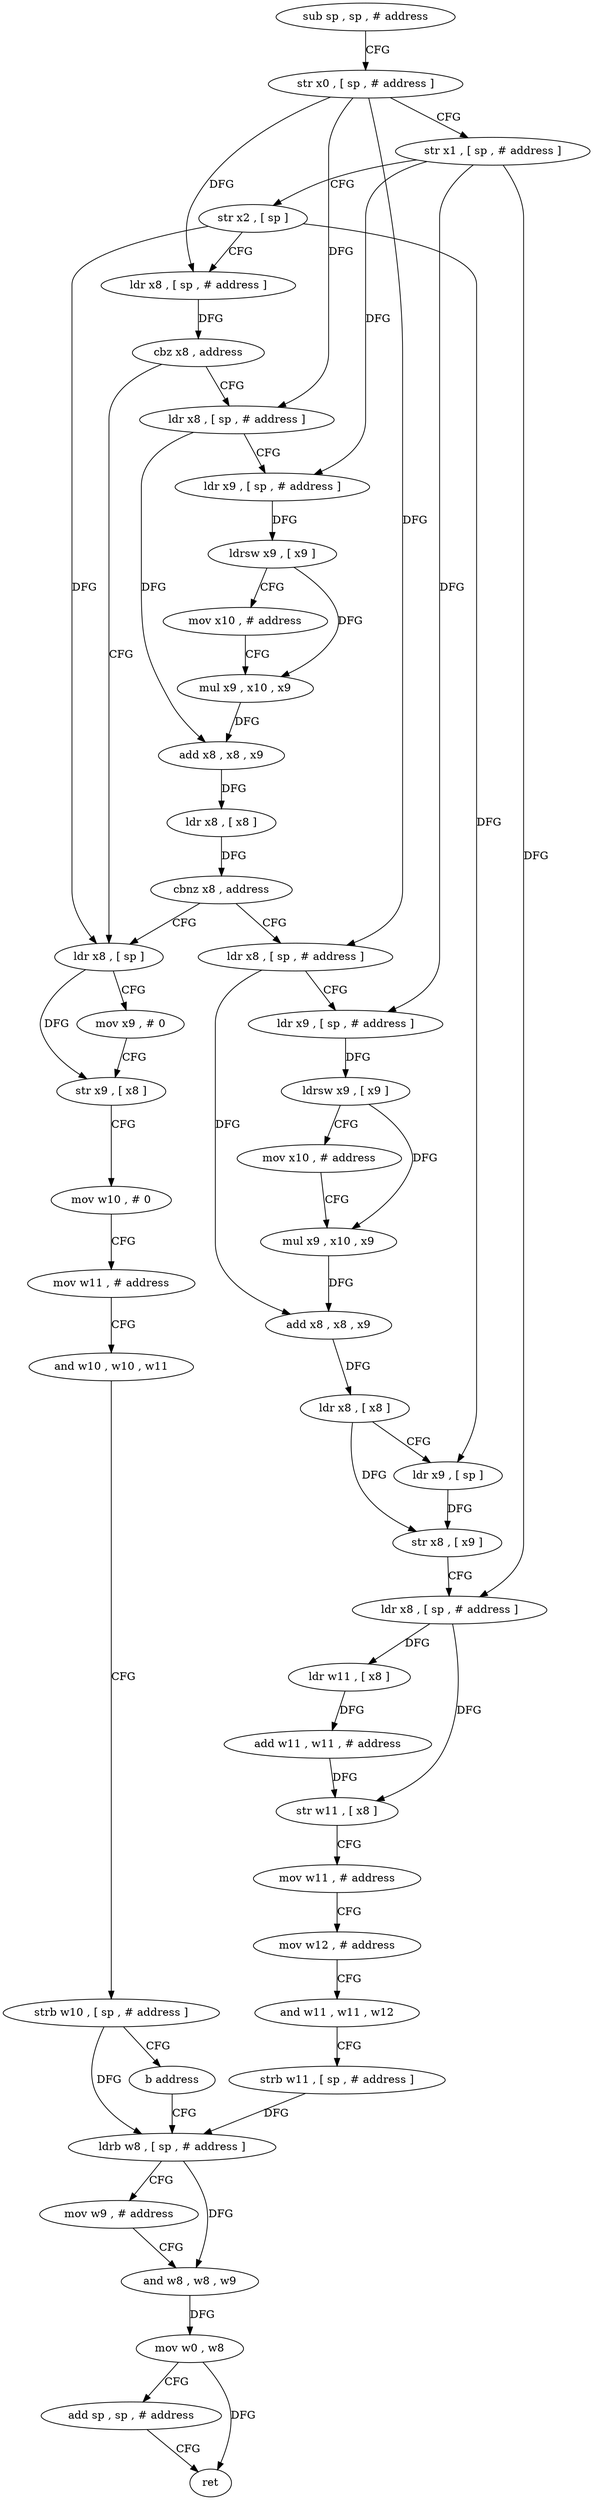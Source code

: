 digraph "func" {
"4284856" [label = "sub sp , sp , # address" ]
"4284860" [label = "str x0 , [ sp , # address ]" ]
"4284864" [label = "str x1 , [ sp , # address ]" ]
"4284868" [label = "str x2 , [ sp ]" ]
"4284872" [label = "ldr x8 , [ sp , # address ]" ]
"4284876" [label = "cbz x8 , address" ]
"4284912" [label = "ldr x8 , [ sp ]" ]
"4284880" [label = "ldr x8 , [ sp , # address ]" ]
"4284916" [label = "mov x9 , # 0" ]
"4284920" [label = "str x9 , [ x8 ]" ]
"4284924" [label = "mov w10 , # 0" ]
"4284928" [label = "mov w11 , # address" ]
"4284932" [label = "and w10 , w10 , w11" ]
"4284936" [label = "strb w10 , [ sp , # address ]" ]
"4284940" [label = "b address" ]
"4285012" [label = "ldrb w8 , [ sp , # address ]" ]
"4284884" [label = "ldr x9 , [ sp , # address ]" ]
"4284888" [label = "ldrsw x9 , [ x9 ]" ]
"4284892" [label = "mov x10 , # address" ]
"4284896" [label = "mul x9 , x10 , x9" ]
"4284900" [label = "add x8 , x8 , x9" ]
"4284904" [label = "ldr x8 , [ x8 ]" ]
"4284908" [label = "cbnz x8 , address" ]
"4284944" [label = "ldr x8 , [ sp , # address ]" ]
"4285016" [label = "mov w9 , # address" ]
"4285020" [label = "and w8 , w8 , w9" ]
"4285024" [label = "mov w0 , w8" ]
"4285028" [label = "add sp , sp , # address" ]
"4285032" [label = "ret" ]
"4284948" [label = "ldr x9 , [ sp , # address ]" ]
"4284952" [label = "ldrsw x9 , [ x9 ]" ]
"4284956" [label = "mov x10 , # address" ]
"4284960" [label = "mul x9 , x10 , x9" ]
"4284964" [label = "add x8 , x8 , x9" ]
"4284968" [label = "ldr x8 , [ x8 ]" ]
"4284972" [label = "ldr x9 , [ sp ]" ]
"4284976" [label = "str x8 , [ x9 ]" ]
"4284980" [label = "ldr x8 , [ sp , # address ]" ]
"4284984" [label = "ldr w11 , [ x8 ]" ]
"4284988" [label = "add w11 , w11 , # address" ]
"4284992" [label = "str w11 , [ x8 ]" ]
"4284996" [label = "mov w11 , # address" ]
"4285000" [label = "mov w12 , # address" ]
"4285004" [label = "and w11 , w11 , w12" ]
"4285008" [label = "strb w11 , [ sp , # address ]" ]
"4284856" -> "4284860" [ label = "CFG" ]
"4284860" -> "4284864" [ label = "CFG" ]
"4284860" -> "4284872" [ label = "DFG" ]
"4284860" -> "4284880" [ label = "DFG" ]
"4284860" -> "4284944" [ label = "DFG" ]
"4284864" -> "4284868" [ label = "CFG" ]
"4284864" -> "4284884" [ label = "DFG" ]
"4284864" -> "4284948" [ label = "DFG" ]
"4284864" -> "4284980" [ label = "DFG" ]
"4284868" -> "4284872" [ label = "CFG" ]
"4284868" -> "4284912" [ label = "DFG" ]
"4284868" -> "4284972" [ label = "DFG" ]
"4284872" -> "4284876" [ label = "DFG" ]
"4284876" -> "4284912" [ label = "CFG" ]
"4284876" -> "4284880" [ label = "CFG" ]
"4284912" -> "4284916" [ label = "CFG" ]
"4284912" -> "4284920" [ label = "DFG" ]
"4284880" -> "4284884" [ label = "CFG" ]
"4284880" -> "4284900" [ label = "DFG" ]
"4284916" -> "4284920" [ label = "CFG" ]
"4284920" -> "4284924" [ label = "CFG" ]
"4284924" -> "4284928" [ label = "CFG" ]
"4284928" -> "4284932" [ label = "CFG" ]
"4284932" -> "4284936" [ label = "CFG" ]
"4284936" -> "4284940" [ label = "CFG" ]
"4284936" -> "4285012" [ label = "DFG" ]
"4284940" -> "4285012" [ label = "CFG" ]
"4285012" -> "4285016" [ label = "CFG" ]
"4285012" -> "4285020" [ label = "DFG" ]
"4284884" -> "4284888" [ label = "DFG" ]
"4284888" -> "4284892" [ label = "CFG" ]
"4284888" -> "4284896" [ label = "DFG" ]
"4284892" -> "4284896" [ label = "CFG" ]
"4284896" -> "4284900" [ label = "DFG" ]
"4284900" -> "4284904" [ label = "DFG" ]
"4284904" -> "4284908" [ label = "DFG" ]
"4284908" -> "4284944" [ label = "CFG" ]
"4284908" -> "4284912" [ label = "CFG" ]
"4284944" -> "4284948" [ label = "CFG" ]
"4284944" -> "4284964" [ label = "DFG" ]
"4285016" -> "4285020" [ label = "CFG" ]
"4285020" -> "4285024" [ label = "DFG" ]
"4285024" -> "4285028" [ label = "CFG" ]
"4285024" -> "4285032" [ label = "DFG" ]
"4285028" -> "4285032" [ label = "CFG" ]
"4284948" -> "4284952" [ label = "DFG" ]
"4284952" -> "4284956" [ label = "CFG" ]
"4284952" -> "4284960" [ label = "DFG" ]
"4284956" -> "4284960" [ label = "CFG" ]
"4284960" -> "4284964" [ label = "DFG" ]
"4284964" -> "4284968" [ label = "DFG" ]
"4284968" -> "4284972" [ label = "CFG" ]
"4284968" -> "4284976" [ label = "DFG" ]
"4284972" -> "4284976" [ label = "DFG" ]
"4284976" -> "4284980" [ label = "CFG" ]
"4284980" -> "4284984" [ label = "DFG" ]
"4284980" -> "4284992" [ label = "DFG" ]
"4284984" -> "4284988" [ label = "DFG" ]
"4284988" -> "4284992" [ label = "DFG" ]
"4284992" -> "4284996" [ label = "CFG" ]
"4284996" -> "4285000" [ label = "CFG" ]
"4285000" -> "4285004" [ label = "CFG" ]
"4285004" -> "4285008" [ label = "CFG" ]
"4285008" -> "4285012" [ label = "DFG" ]
}
